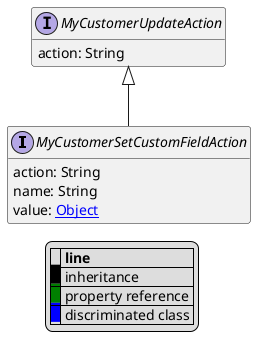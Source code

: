 @startuml

hide empty fields
hide empty methods
legend
|= |= line |
|<back:black>   </back>| inheritance |
|<back:green>   </back>| property reference |
|<back:blue>   </back>| discriminated class |
endlegend
interface MyCustomerSetCustomFieldAction [[MyCustomerSetCustomFieldAction.svg]] extends MyCustomerUpdateAction {
    action: String
    name: String
    value: [[Object.svg Object]]
}
interface MyCustomerUpdateAction [[MyCustomerUpdateAction.svg]]  {
    action: String
}





@enduml
